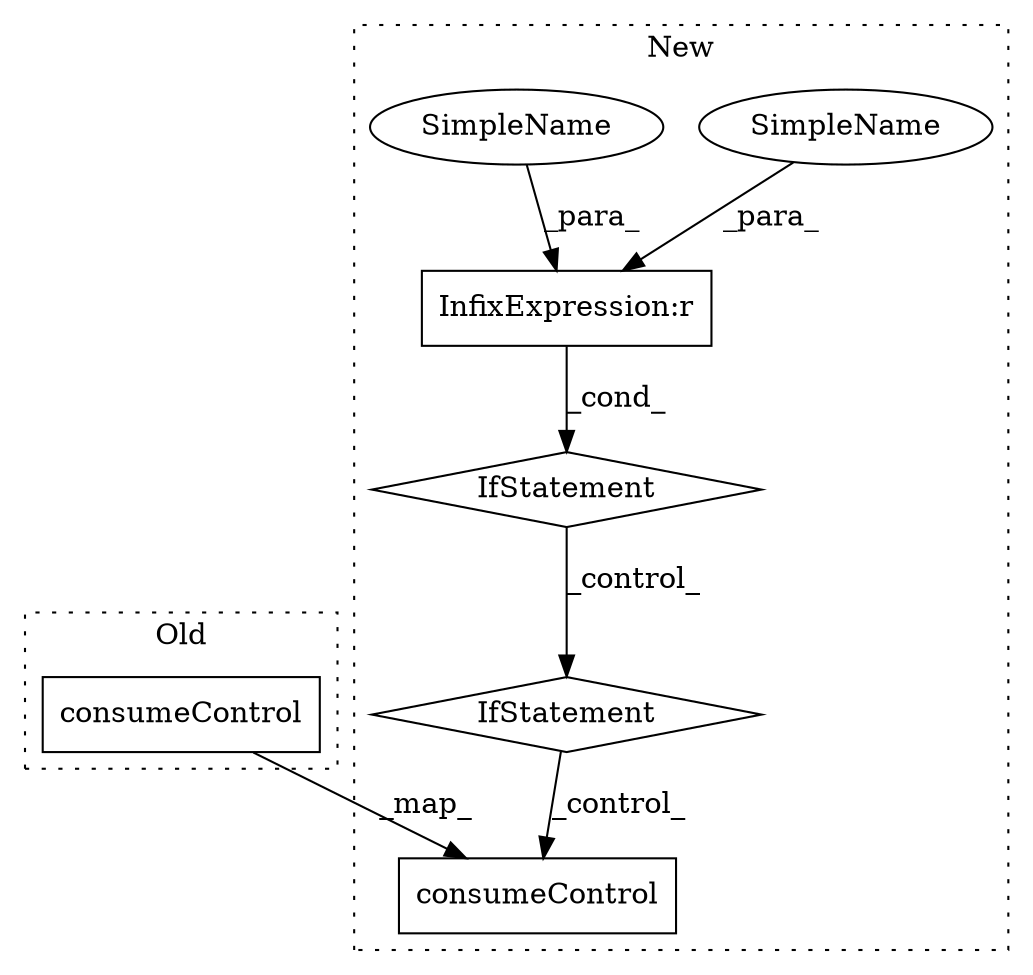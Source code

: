 digraph G {
subgraph cluster0 {
1 [label="consumeControl" a="32" s="8869,8906" l="15,1" shape="box"];
label = "Old";
style="dotted";
}
subgraph cluster1 {
2 [label="consumeControl" a="32" s="9473,9510" l="15,1" shape="box"];
3 [label="InfixExpression:r" a="27" s="7934" l="3" shape="box"];
4 [label="SimpleName" a="42" s="7937" l="28" shape="ellipse"];
5 [label="IfStatement" a="25" s="7843,7965" l="4,5" shape="diamond"];
6 [label="SimpleName" a="42" s="7909" l="25" shape="ellipse"];
7 [label="IfStatement" a="25" s="9246,9303" l="4,6" shape="diamond"];
label = "New";
style="dotted";
}
1 -> 2 [label="_map_"];
3 -> 5 [label="_cond_"];
4 -> 3 [label="_para_"];
5 -> 7 [label="_control_"];
6 -> 3 [label="_para_"];
7 -> 2 [label="_control_"];
}
